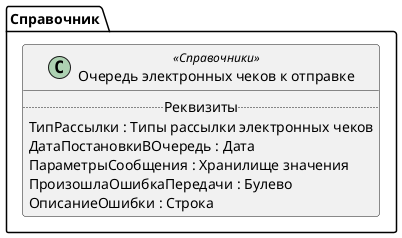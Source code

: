 ﻿@startuml ОчередьЭлектронныхЧековКОтправке
'!include templates.wsd
'..\include templates.wsd
class Справочник.ОчередьЭлектронныхЧековКОтправке as "Очередь электронных чеков к отправке" <<Справочники>>
{
..Реквизиты..
ТипРассылки : Типы рассылки электронных чеков
ДатаПостановкиВОчередь : Дата
ПараметрыСообщения : Хранилище значения
ПроизошлаОшибкаПередачи : Булево
ОписаниеОшибки : Строка
}
@enduml
